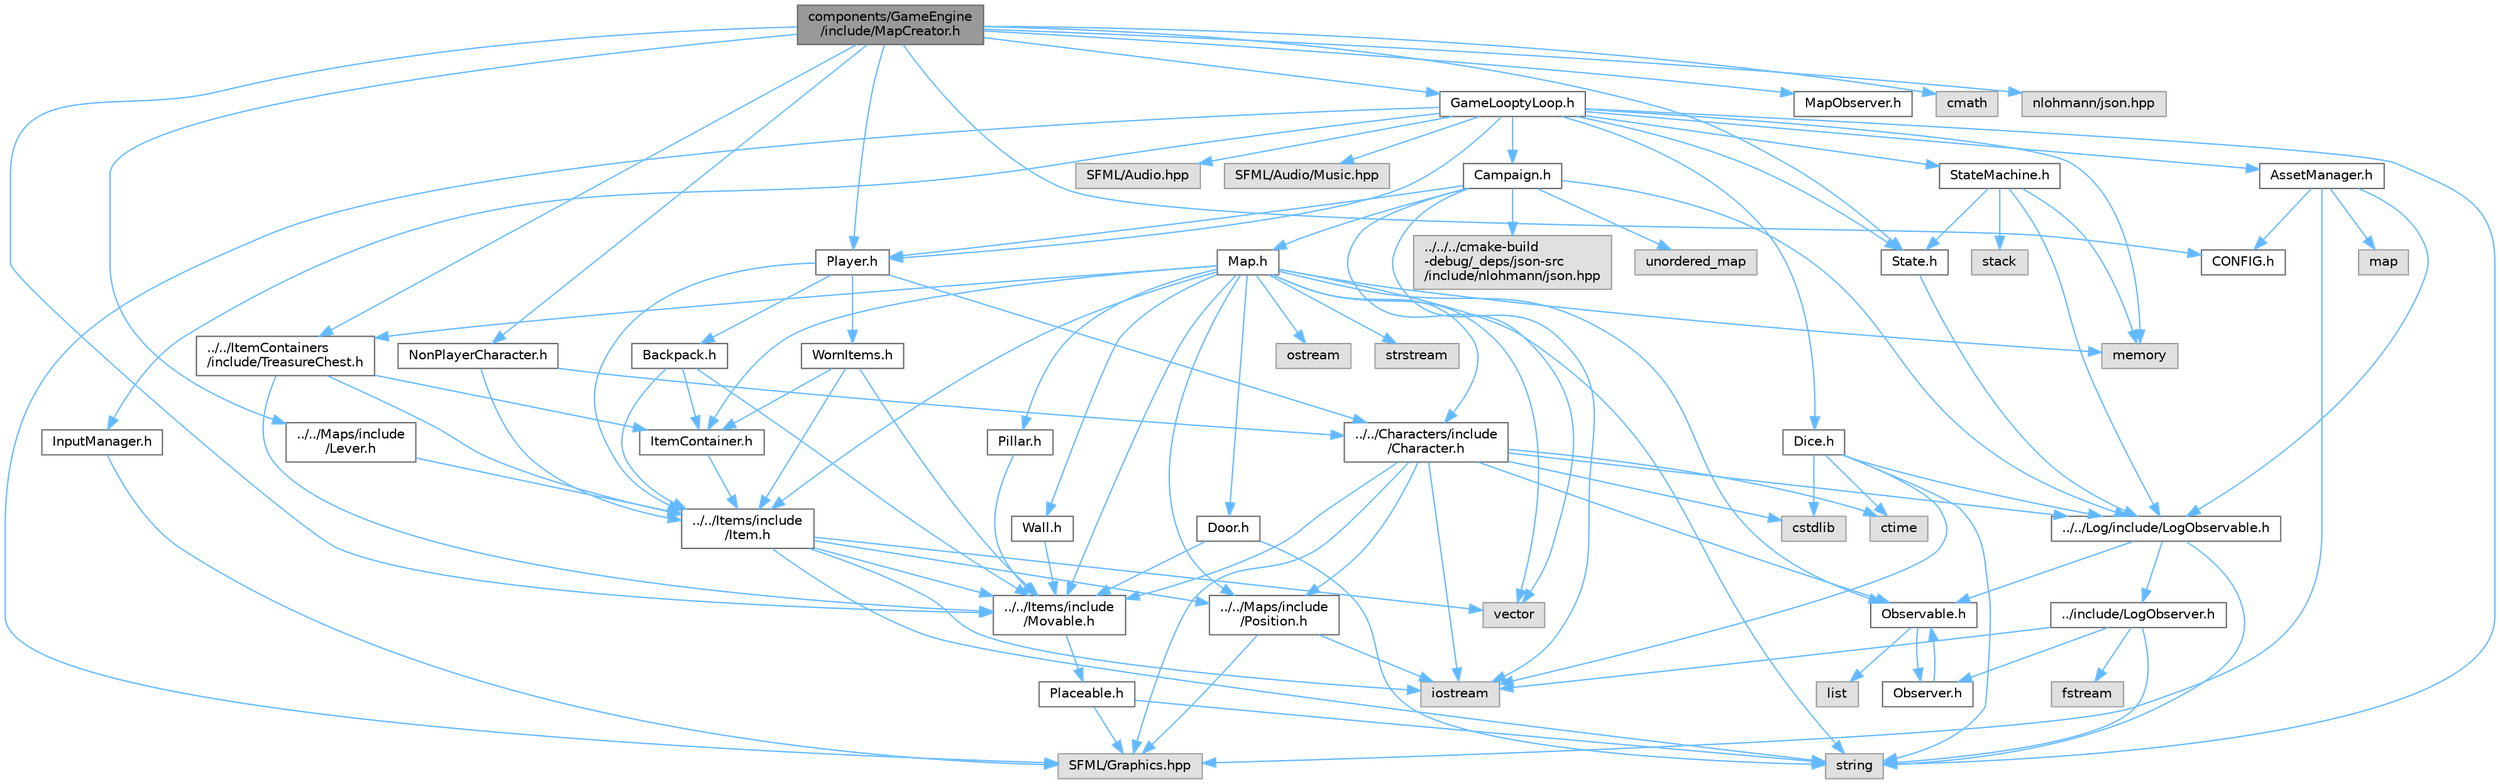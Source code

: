 digraph "components/GameEngine/include/MapCreator.h"
{
 // LATEX_PDF_SIZE
  bgcolor="transparent";
  edge [fontname=Helvetica,fontsize=10,labelfontname=Helvetica,labelfontsize=10];
  node [fontname=Helvetica,fontsize=10,shape=box,height=0.2,width=0.4];
  Node1 [id="Node000001",label="components/GameEngine\l/include/MapCreator.h",height=0.2,width=0.4,color="gray40", fillcolor="grey60", style="filled", fontcolor="black",tooltip="This class is called from the main menu and allows the user to create a map by placing objects on a g..."];
  Node1 -> Node2 [id="edge110_Node000001_Node000002",color="steelblue1",style="solid",tooltip=" "];
  Node2 [id="Node000002",label="CONFIG.h",height=0.2,width=0.4,color="grey40", fillcolor="white", style="filled",URL="$_c_o_n_f_i_g_8h.html",tooltip=" "];
  Node1 -> Node3 [id="edge111_Node000001_Node000003",color="steelblue1",style="solid",tooltip=" "];
  Node3 [id="Node000003",label="GameLooptyLoop.h",height=0.2,width=0.4,color="grey40", fillcolor="white", style="filled",URL="$_game_loopty_loop_8h.html",tooltip="Header file for the GameLooptyLoop class."];
  Node3 -> Node4 [id="edge112_Node000003_Node000004",color="steelblue1",style="solid",tooltip=" "];
  Node4 [id="Node000004",label="AssetManager.h",height=0.2,width=0.4,color="grey40", fillcolor="white", style="filled",URL="$_asset_manager_8h.html",tooltip="This file contains the declaration of the AssetManager class. AssetManager is responsible for loading..."];
  Node4 -> Node5 [id="edge113_Node000004_Node000005",color="steelblue1",style="solid",tooltip=" "];
  Node5 [id="Node000005",label="../../Log/include/LogObservable.h",height=0.2,width=0.4,color="grey40", fillcolor="white", style="filled",URL="$_log_observable_8h.html",tooltip="This file contains the declaration of the LogObservable class."];
  Node5 -> Node6 [id="edge114_Node000005_Node000006",color="steelblue1",style="solid",tooltip=" "];
  Node6 [id="Node000006",label="Observable.h",height=0.2,width=0.4,color="grey40", fillcolor="white", style="filled",URL="$_observable_8h_source.html",tooltip=" "];
  Node6 -> Node7 [id="edge115_Node000006_Node000007",color="steelblue1",style="solid",tooltip=" "];
  Node7 [id="Node000007",label="Observer.h",height=0.2,width=0.4,color="grey40", fillcolor="white", style="filled",URL="$_observer_8h.html",tooltip=" "];
  Node7 -> Node6 [id="edge116_Node000007_Node000006",color="steelblue1",style="solid",tooltip=" "];
  Node6 -> Node8 [id="edge117_Node000006_Node000008",color="steelblue1",style="solid",tooltip=" "];
  Node8 [id="Node000008",label="list",height=0.2,width=0.4,color="grey60", fillcolor="#E0E0E0", style="filled",tooltip=" "];
  Node5 -> Node9 [id="edge118_Node000005_Node000009",color="steelblue1",style="solid",tooltip=" "];
  Node9 [id="Node000009",label="string",height=0.2,width=0.4,color="grey60", fillcolor="#E0E0E0", style="filled",tooltip=" "];
  Node5 -> Node10 [id="edge119_Node000005_Node000010",color="steelblue1",style="solid",tooltip=" "];
  Node10 [id="Node000010",label="../include/LogObserver.h",height=0.2,width=0.4,color="grey40", fillcolor="white", style="filled",URL="$_log_observer_8h.html",tooltip="This file contains the declaration of the LogObserver class and the EnableModule struct."];
  Node10 -> Node7 [id="edge120_Node000010_Node000007",color="steelblue1",style="solid",tooltip=" "];
  Node10 -> Node9 [id="edge121_Node000010_Node000009",color="steelblue1",style="solid",tooltip=" "];
  Node10 -> Node11 [id="edge122_Node000010_Node000011",color="steelblue1",style="solid",tooltip=" "];
  Node11 [id="Node000011",label="iostream",height=0.2,width=0.4,color="grey60", fillcolor="#E0E0E0", style="filled",tooltip=" "];
  Node10 -> Node12 [id="edge123_Node000010_Node000012",color="steelblue1",style="solid",tooltip=" "];
  Node12 [id="Node000012",label="fstream",height=0.2,width=0.4,color="grey60", fillcolor="#E0E0E0", style="filled",tooltip=" "];
  Node4 -> Node13 [id="edge124_Node000004_Node000013",color="steelblue1",style="solid",tooltip=" "];
  Node13 [id="Node000013",label="SFML/Graphics.hpp",height=0.2,width=0.4,color="grey60", fillcolor="#E0E0E0", style="filled",tooltip=" "];
  Node4 -> Node14 [id="edge125_Node000004_Node000014",color="steelblue1",style="solid",tooltip=" "];
  Node14 [id="Node000014",label="map",height=0.2,width=0.4,color="grey60", fillcolor="#E0E0E0", style="filled",tooltip=" "];
  Node4 -> Node2 [id="edge126_Node000004_Node000002",color="steelblue1",style="solid",tooltip=" "];
  Node3 -> Node15 [id="edge127_Node000003_Node000015",color="steelblue1",style="solid",tooltip=" "];
  Node15 [id="Node000015",label="Campaign.h",height=0.2,width=0.4,color="grey40", fillcolor="white", style="filled",URL="$_campaign_8h_source.html",tooltip=" "];
  Node15 -> Node5 [id="edge128_Node000015_Node000005",color="steelblue1",style="solid",tooltip=" "];
  Node15 -> Node16 [id="edge129_Node000015_Node000016",color="steelblue1",style="solid",tooltip=" "];
  Node16 [id="Node000016",label="Map.h",height=0.2,width=0.4,color="grey40", fillcolor="white", style="filled",URL="$_map_8h.html",tooltip="This file contains the declaration of the Map class and related structures and aliases."];
  Node16 -> Node17 [id="edge130_Node000016_Node000017",color="steelblue1",style="solid",tooltip=" "];
  Node17 [id="Node000017",label="../../Characters/include\l/Character.h",height=0.2,width=0.4,color="grey40", fillcolor="white", style="filled",URL="$_character_8h.html",tooltip="this file contains the declaration of the character class and related structures aliases @detail"];
  Node17 -> Node18 [id="edge131_Node000017_Node000018",color="steelblue1",style="solid",tooltip=" "];
  Node18 [id="Node000018",label="../../Items/include\l/Movable.h",height=0.2,width=0.4,color="grey40", fillcolor="white", style="filled",URL="$_movable_8h_source.html",tooltip=" "];
  Node18 -> Node19 [id="edge132_Node000018_Node000019",color="steelblue1",style="solid",tooltip=" "];
  Node19 [id="Node000019",label="Placeable.h",height=0.2,width=0.4,color="grey40", fillcolor="white", style="filled",URL="$_placeable_8h_source.html",tooltip=" "];
  Node19 -> Node13 [id="edge133_Node000019_Node000013",color="steelblue1",style="solid",tooltip=" "];
  Node19 -> Node9 [id="edge134_Node000019_Node000009",color="steelblue1",style="solid",tooltip=" "];
  Node17 -> Node20 [id="edge135_Node000017_Node000020",color="steelblue1",style="solid",tooltip=" "];
  Node20 [id="Node000020",label="../../Maps/include\l/Position.h",height=0.2,width=0.4,color="grey40", fillcolor="white", style="filled",URL="$_position_8h_source.html",tooltip=" "];
  Node20 -> Node11 [id="edge136_Node000020_Node000011",color="steelblue1",style="solid",tooltip=" "];
  Node20 -> Node13 [id="edge137_Node000020_Node000013",color="steelblue1",style="solid",tooltip=" "];
  Node17 -> Node5 [id="edge138_Node000017_Node000005",color="steelblue1",style="solid",tooltip=" "];
  Node17 -> Node6 [id="edge139_Node000017_Node000006",color="steelblue1",style="solid",tooltip=" "];
  Node17 -> Node13 [id="edge140_Node000017_Node000013",color="steelblue1",style="solid",tooltip=" "];
  Node17 -> Node21 [id="edge141_Node000017_Node000021",color="steelblue1",style="solid",tooltip=" "];
  Node21 [id="Node000021",label="cstdlib",height=0.2,width=0.4,color="grey60", fillcolor="#E0E0E0", style="filled",tooltip=" "];
  Node17 -> Node22 [id="edge142_Node000017_Node000022",color="steelblue1",style="solid",tooltip=" "];
  Node22 [id="Node000022",label="ctime",height=0.2,width=0.4,color="grey60", fillcolor="#E0E0E0", style="filled",tooltip=" "];
  Node17 -> Node11 [id="edge143_Node000017_Node000011",color="steelblue1",style="solid",tooltip=" "];
  Node16 -> Node23 [id="edge144_Node000016_Node000023",color="steelblue1",style="solid",tooltip=" "];
  Node23 [id="Node000023",label="../../Items/include\l/Item.h",height=0.2,width=0.4,color="grey40", fillcolor="white", style="filled",URL="$_item_8h.html",tooltip=" "];
  Node23 -> Node11 [id="edge145_Node000023_Node000011",color="steelblue1",style="solid",tooltip=" "];
  Node23 -> Node9 [id="edge146_Node000023_Node000009",color="steelblue1",style="solid",tooltip=" "];
  Node23 -> Node18 [id="edge147_Node000023_Node000018",color="steelblue1",style="solid",tooltip=" "];
  Node23 -> Node20 [id="edge148_Node000023_Node000020",color="steelblue1",style="solid",tooltip=" "];
  Node23 -> Node24 [id="edge149_Node000023_Node000024",color="steelblue1",style="solid",tooltip=" "];
  Node24 [id="Node000024",label="vector",height=0.2,width=0.4,color="grey60", fillcolor="#E0E0E0", style="filled",tooltip=" "];
  Node16 -> Node25 [id="edge150_Node000016_Node000025",color="steelblue1",style="solid",tooltip=" "];
  Node25 [id="Node000025",label="../../ItemContainers\l/include/TreasureChest.h",height=0.2,width=0.4,color="grey40", fillcolor="white", style="filled",URL="$_treasure_chest_8h_source.html",tooltip=" "];
  Node25 -> Node26 [id="edge151_Node000025_Node000026",color="steelblue1",style="solid",tooltip=" "];
  Node26 [id="Node000026",label="ItemContainer.h",height=0.2,width=0.4,color="grey40", fillcolor="white", style="filled",URL="$_item_container_8h_source.html",tooltip=" "];
  Node26 -> Node23 [id="edge152_Node000026_Node000023",color="steelblue1",style="solid",tooltip=" "];
  Node25 -> Node23 [id="edge153_Node000025_Node000023",color="steelblue1",style="solid",tooltip=" "];
  Node25 -> Node18 [id="edge154_Node000025_Node000018",color="steelblue1",style="solid",tooltip=" "];
  Node16 -> Node26 [id="edge155_Node000016_Node000026",color="steelblue1",style="solid",tooltip=" "];
  Node16 -> Node18 [id="edge156_Node000016_Node000018",color="steelblue1",style="solid",tooltip=" "];
  Node16 -> Node27 [id="edge157_Node000016_Node000027",color="steelblue1",style="solid",tooltip=" "];
  Node27 [id="Node000027",label="Door.h",height=0.2,width=0.4,color="grey40", fillcolor="white", style="filled",URL="$_door_8h_source.html",tooltip=" "];
  Node27 -> Node18 [id="edge158_Node000027_Node000018",color="steelblue1",style="solid",tooltip=" "];
  Node27 -> Node9 [id="edge159_Node000027_Node000009",color="steelblue1",style="solid",tooltip=" "];
  Node16 -> Node6 [id="edge160_Node000016_Node000006",color="steelblue1",style="solid",tooltip=" "];
  Node16 -> Node28 [id="edge161_Node000016_Node000028",color="steelblue1",style="solid",tooltip=" "];
  Node28 [id="Node000028",label="Pillar.h",height=0.2,width=0.4,color="grey40", fillcolor="white", style="filled",URL="$_pillar_8h_source.html",tooltip=" "];
  Node28 -> Node18 [id="edge162_Node000028_Node000018",color="steelblue1",style="solid",tooltip=" "];
  Node16 -> Node20 [id="edge163_Node000016_Node000020",color="steelblue1",style="solid",tooltip=" "];
  Node16 -> Node29 [id="edge164_Node000016_Node000029",color="steelblue1",style="solid",tooltip=" "];
  Node29 [id="Node000029",label="Wall.h",height=0.2,width=0.4,color="grey40", fillcolor="white", style="filled",URL="$_wall_8h_source.html",tooltip=" "];
  Node29 -> Node18 [id="edge165_Node000029_Node000018",color="steelblue1",style="solid",tooltip=" "];
  Node16 -> Node30 [id="edge166_Node000016_Node000030",color="steelblue1",style="solid",tooltip=" "];
  Node30 [id="Node000030",label="memory",height=0.2,width=0.4,color="grey60", fillcolor="#E0E0E0", style="filled",tooltip=" "];
  Node16 -> Node31 [id="edge167_Node000016_Node000031",color="steelblue1",style="solid",tooltip=" "];
  Node31 [id="Node000031",label="ostream",height=0.2,width=0.4,color="grey60", fillcolor="#E0E0E0", style="filled",tooltip=" "];
  Node16 -> Node9 [id="edge168_Node000016_Node000009",color="steelblue1",style="solid",tooltip=" "];
  Node16 -> Node32 [id="edge169_Node000016_Node000032",color="steelblue1",style="solid",tooltip=" "];
  Node32 [id="Node000032",label="strstream",height=0.2,width=0.4,color="grey60", fillcolor="#E0E0E0", style="filled",tooltip=" "];
  Node16 -> Node24 [id="edge170_Node000016_Node000024",color="steelblue1",style="solid",tooltip=" "];
  Node15 -> Node33 [id="edge171_Node000015_Node000033",color="steelblue1",style="solid",tooltip=" "];
  Node33 [id="Node000033",label="../../../cmake-build\l-debug/_deps/json-src\l/include/nlohmann/json.hpp",height=0.2,width=0.4,color="grey60", fillcolor="#E0E0E0", style="filled",tooltip=" "];
  Node15 -> Node34 [id="edge172_Node000015_Node000034",color="steelblue1",style="solid",tooltip=" "];
  Node34 [id="Node000034",label="Player.h",height=0.2,width=0.4,color="grey40", fillcolor="white", style="filled",URL="$_player_8h_source.html",tooltip=" "];
  Node34 -> Node23 [id="edge173_Node000034_Node000023",color="steelblue1",style="solid",tooltip=" "];
  Node34 -> Node17 [id="edge174_Node000034_Node000017",color="steelblue1",style="solid",tooltip=" "];
  Node34 -> Node35 [id="edge175_Node000034_Node000035",color="steelblue1",style="solid",tooltip=" "];
  Node35 [id="Node000035",label="Backpack.h",height=0.2,width=0.4,color="grey40", fillcolor="white", style="filled",URL="$_backpack_8h_source.html",tooltip=" "];
  Node35 -> Node26 [id="edge176_Node000035_Node000026",color="steelblue1",style="solid",tooltip=" "];
  Node35 -> Node23 [id="edge177_Node000035_Node000023",color="steelblue1",style="solid",tooltip=" "];
  Node35 -> Node18 [id="edge178_Node000035_Node000018",color="steelblue1",style="solid",tooltip=" "];
  Node34 -> Node36 [id="edge179_Node000034_Node000036",color="steelblue1",style="solid",tooltip=" "];
  Node36 [id="Node000036",label="WornItems.h",height=0.2,width=0.4,color="grey40", fillcolor="white", style="filled",URL="$_worn_items_8h_source.html",tooltip=" "];
  Node36 -> Node26 [id="edge180_Node000036_Node000026",color="steelblue1",style="solid",tooltip=" "];
  Node36 -> Node23 [id="edge181_Node000036_Node000023",color="steelblue1",style="solid",tooltip=" "];
  Node36 -> Node18 [id="edge182_Node000036_Node000018",color="steelblue1",style="solid",tooltip=" "];
  Node15 -> Node11 [id="edge183_Node000015_Node000011",color="steelblue1",style="solid",tooltip=" "];
  Node15 -> Node37 [id="edge184_Node000015_Node000037",color="steelblue1",style="solid",tooltip=" "];
  Node37 [id="Node000037",label="unordered_map",height=0.2,width=0.4,color="grey60", fillcolor="#E0E0E0", style="filled",tooltip=" "];
  Node15 -> Node24 [id="edge185_Node000015_Node000024",color="steelblue1",style="solid",tooltip=" "];
  Node3 -> Node38 [id="edge186_Node000003_Node000038",color="steelblue1",style="solid",tooltip=" "];
  Node38 [id="Node000038",label="Dice.h",height=0.2,width=0.4,color="grey40", fillcolor="white", style="filled",URL="$_dice_8h.html",tooltip=" "];
  Node38 -> Node5 [id="edge187_Node000038_Node000005",color="steelblue1",style="solid",tooltip=" "];
  Node38 -> Node21 [id="edge188_Node000038_Node000021",color="steelblue1",style="solid",tooltip=" "];
  Node38 -> Node22 [id="edge189_Node000038_Node000022",color="steelblue1",style="solid",tooltip=" "];
  Node38 -> Node11 [id="edge190_Node000038_Node000011",color="steelblue1",style="solid",tooltip=" "];
  Node38 -> Node9 [id="edge191_Node000038_Node000009",color="steelblue1",style="solid",tooltip=" "];
  Node3 -> Node39 [id="edge192_Node000003_Node000039",color="steelblue1",style="solid",tooltip=" "];
  Node39 [id="Node000039",label="InputManager.h",height=0.2,width=0.4,color="grey40", fillcolor="white", style="filled",URL="$_input_manager_8h.html",tooltip="This file contains the declaration of the InputManager class."];
  Node39 -> Node13 [id="edge193_Node000039_Node000013",color="steelblue1",style="solid",tooltip=" "];
  Node3 -> Node34 [id="edge194_Node000003_Node000034",color="steelblue1",style="solid",tooltip=" "];
  Node3 -> Node13 [id="edge195_Node000003_Node000013",color="steelblue1",style="solid",tooltip=" "];
  Node3 -> Node40 [id="edge196_Node000003_Node000040",color="steelblue1",style="solid",tooltip=" "];
  Node40 [id="Node000040",label="State.h",height=0.2,width=0.4,color="grey40", fillcolor="white", style="filled",URL="$_state_8h.html",tooltip=" "];
  Node40 -> Node5 [id="edge197_Node000040_Node000005",color="steelblue1",style="solid",tooltip=" "];
  Node3 -> Node41 [id="edge198_Node000003_Node000041",color="steelblue1",style="solid",tooltip=" "];
  Node41 [id="Node000041",label="StateMachine.h",height=0.2,width=0.4,color="grey40", fillcolor="white", style="filled",URL="$_state_machine_8h.html",tooltip=" "];
  Node41 -> Node5 [id="edge199_Node000041_Node000005",color="steelblue1",style="solid",tooltip=" "];
  Node41 -> Node40 [id="edge200_Node000041_Node000040",color="steelblue1",style="solid",tooltip=" "];
  Node41 -> Node30 [id="edge201_Node000041_Node000030",color="steelblue1",style="solid",tooltip=" "];
  Node41 -> Node42 [id="edge202_Node000041_Node000042",color="steelblue1",style="solid",tooltip=" "];
  Node42 [id="Node000042",label="stack",height=0.2,width=0.4,color="grey60", fillcolor="#E0E0E0", style="filled",tooltip=" "];
  Node3 -> Node30 [id="edge203_Node000003_Node000030",color="steelblue1",style="solid",tooltip=" "];
  Node3 -> Node9 [id="edge204_Node000003_Node000009",color="steelblue1",style="solid",tooltip=" "];
  Node3 -> Node43 [id="edge205_Node000003_Node000043",color="steelblue1",style="solid",tooltip=" "];
  Node43 [id="Node000043",label="SFML/Audio.hpp",height=0.2,width=0.4,color="grey60", fillcolor="#E0E0E0", style="filled",tooltip=" "];
  Node3 -> Node44 [id="edge206_Node000003_Node000044",color="steelblue1",style="solid",tooltip=" "];
  Node44 [id="Node000044",label="SFML/Audio/Music.hpp",height=0.2,width=0.4,color="grey60", fillcolor="#E0E0E0", style="filled",tooltip=" "];
  Node1 -> Node45 [id="edge207_Node000001_Node000045",color="steelblue1",style="solid",tooltip=" "];
  Node45 [id="Node000045",label="MapObserver.h",height=0.2,width=0.4,color="grey40", fillcolor="white", style="filled",URL="$_map_observer_8h_source.html",tooltip=" "];
  Node1 -> Node34 [id="edge208_Node000001_Node000034",color="steelblue1",style="solid",tooltip=" "];
  Node1 -> Node40 [id="edge209_Node000001_Node000040",color="steelblue1",style="solid",tooltip=" "];
  Node1 -> Node18 [id="edge210_Node000001_Node000018",color="steelblue1",style="solid",tooltip=" "];
  Node1 -> Node25 [id="edge211_Node000001_Node000025",color="steelblue1",style="solid",tooltip=" "];
  Node1 -> Node46 [id="edge212_Node000001_Node000046",color="steelblue1",style="solid",tooltip=" "];
  Node46 [id="Node000046",label="NonPlayerCharacter.h",height=0.2,width=0.4,color="grey40", fillcolor="white", style="filled",URL="$_non_player_character_8h.html",tooltip=" "];
  Node46 -> Node17 [id="edge213_Node000046_Node000017",color="steelblue1",style="solid",tooltip=" "];
  Node46 -> Node23 [id="edge214_Node000046_Node000023",color="steelblue1",style="solid",tooltip=" "];
  Node1 -> Node47 [id="edge215_Node000001_Node000047",color="steelblue1",style="solid",tooltip=" "];
  Node47 [id="Node000047",label="../../Maps/include\l/Lever.h",height=0.2,width=0.4,color="grey40", fillcolor="white", style="filled",URL="$_lever_8h_source.html",tooltip=" "];
  Node47 -> Node23 [id="edge216_Node000047_Node000023",color="steelblue1",style="solid",tooltip=" "];
  Node1 -> Node48 [id="edge217_Node000001_Node000048",color="steelblue1",style="solid",tooltip=" "];
  Node48 [id="Node000048",label="cmath",height=0.2,width=0.4,color="grey60", fillcolor="#E0E0E0", style="filled",tooltip=" "];
  Node1 -> Node49 [id="edge218_Node000001_Node000049",color="steelblue1",style="solid",tooltip=" "];
  Node49 [id="Node000049",label="nlohmann/json.hpp",height=0.2,width=0.4,color="grey60", fillcolor="#E0E0E0", style="filled",tooltip=" "];
}
